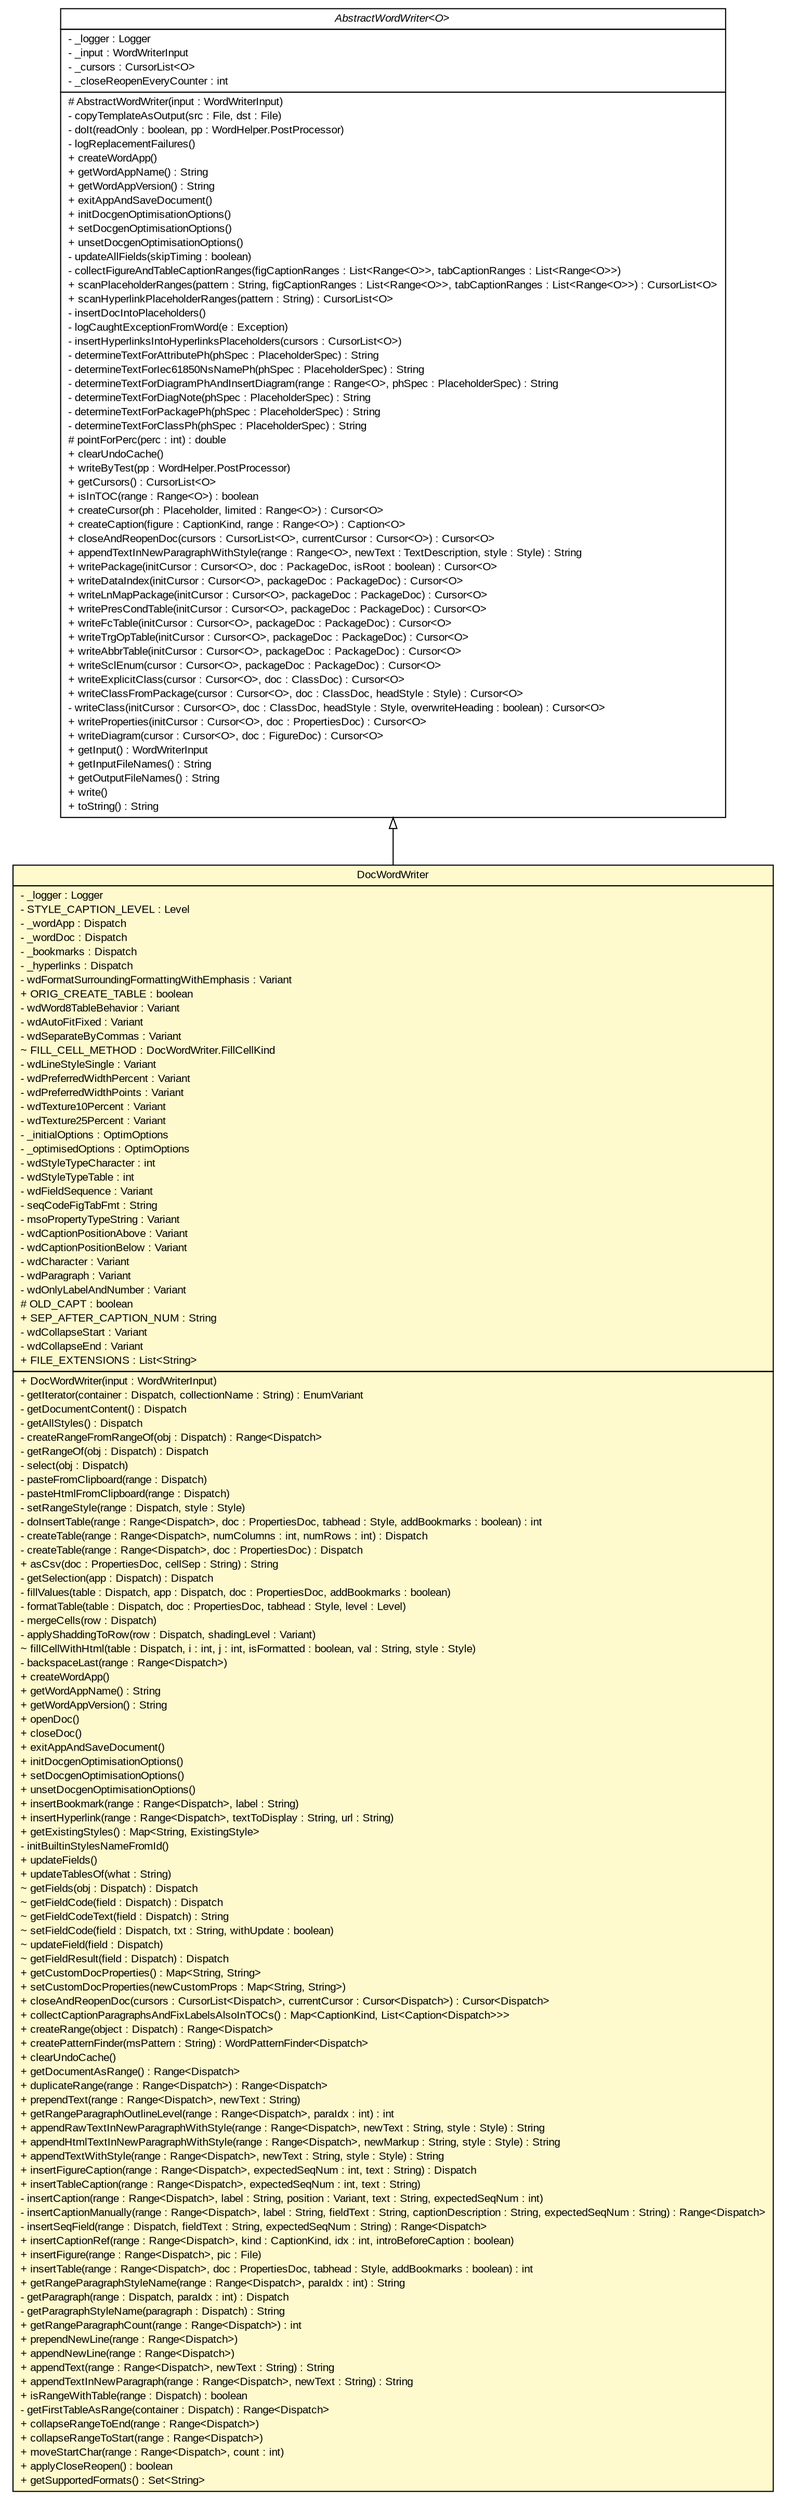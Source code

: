 #!/usr/local/bin/dot
#
# Class diagram 
# Generated by UMLGraph version R5_6_6-6-g3bdff0 (http://www.umlgraph.org/)
#

digraph G {
	edge [fontname="arial",fontsize=10,labelfontname="arial",labelfontsize=10];
	node [fontname="arial",fontsize=10,shape=plaintext];
	nodesep=0.25;
	ranksep=0.5;
	// org.tanjakostic.jcleancim.docgen.writer.word.AbstractWordWriter<O>
	c104595 [label=<<table title="org.tanjakostic.jcleancim.docgen.writer.word.AbstractWordWriter" border="0" cellborder="1" cellspacing="0" cellpadding="2" port="p" href="../AbstractWordWriter.html">
		<tr><td><table border="0" cellspacing="0" cellpadding="1">
<tr><td align="center" balign="center"><font face="Arial Italic"> AbstractWordWriter&lt;O&gt; </font></td></tr>
		</table></td></tr>
		<tr><td><table border="0" cellspacing="0" cellpadding="1">
<tr><td align="left" balign="left"> - _logger : Logger </td></tr>
<tr><td align="left" balign="left"> - _input : WordWriterInput </td></tr>
<tr><td align="left" balign="left"> - _cursors : CursorList&lt;O&gt; </td></tr>
<tr><td align="left" balign="left"> - _closeReopenEveryCounter : int </td></tr>
		</table></td></tr>
		<tr><td><table border="0" cellspacing="0" cellpadding="1">
<tr><td align="left" balign="left"> # AbstractWordWriter(input : WordWriterInput) </td></tr>
<tr><td align="left" balign="left"> - copyTemplateAsOutput(src : File, dst : File) </td></tr>
<tr><td align="left" balign="left"> - doIt(readOnly : boolean, pp : WordHelper.PostProcessor) </td></tr>
<tr><td align="left" balign="left"> - logReplacementFailures() </td></tr>
<tr><td align="left" balign="left"> + createWordApp() </td></tr>
<tr><td align="left" balign="left"> + getWordAppName() : String </td></tr>
<tr><td align="left" balign="left"> + getWordAppVersion() : String </td></tr>
<tr><td align="left" balign="left"> + exitAppAndSaveDocument() </td></tr>
<tr><td align="left" balign="left"> + initDocgenOptimisationOptions() </td></tr>
<tr><td align="left" balign="left"> + setDocgenOptimisationOptions() </td></tr>
<tr><td align="left" balign="left"> + unsetDocgenOptimisationOptions() </td></tr>
<tr><td align="left" balign="left"> - updateAllFields(skipTiming : boolean) </td></tr>
<tr><td align="left" balign="left"> - collectFigureAndTableCaptionRanges(figCaptionRanges : List&lt;Range&lt;O&gt;&gt;, tabCaptionRanges : List&lt;Range&lt;O&gt;&gt;) </td></tr>
<tr><td align="left" balign="left"> + scanPlaceholderRanges(pattern : String, figCaptionRanges : List&lt;Range&lt;O&gt;&gt;, tabCaptionRanges : List&lt;Range&lt;O&gt;&gt;) : CursorList&lt;O&gt; </td></tr>
<tr><td align="left" balign="left"> + scanHyperlinkPlaceholderRanges(pattern : String) : CursorList&lt;O&gt; </td></tr>
<tr><td align="left" balign="left"> - insertDocIntoPlaceholders() </td></tr>
<tr><td align="left" balign="left"> - logCaughtExceptionFromWord(e : Exception) </td></tr>
<tr><td align="left" balign="left"> - insertHyperlinksIntoHyperlinksPlaceholders(cursors : CursorList&lt;O&gt;) </td></tr>
<tr><td align="left" balign="left"> - determineTextForAttributePh(phSpec : PlaceholderSpec) : String </td></tr>
<tr><td align="left" balign="left"> - determineTextForIec61850NsNamePh(phSpec : PlaceholderSpec) : String </td></tr>
<tr><td align="left" balign="left"> - determineTextForDiagramPhAndInsertDiagram(range : Range&lt;O&gt;, phSpec : PlaceholderSpec) : String </td></tr>
<tr><td align="left" balign="left"> - determineTextForDiagNote(phSpec : PlaceholderSpec) : String </td></tr>
<tr><td align="left" balign="left"> - determineTextForPackagePh(phSpec : PlaceholderSpec) : String </td></tr>
<tr><td align="left" balign="left"> - determineTextForClassPh(phSpec : PlaceholderSpec) : String </td></tr>
<tr><td align="left" balign="left"> # pointForPerc(perc : int) : double </td></tr>
<tr><td align="left" balign="left"> + clearUndoCache() </td></tr>
<tr><td align="left" balign="left"> + writeByTest(pp : WordHelper.PostProcessor) </td></tr>
<tr><td align="left" balign="left"> + getCursors() : CursorList&lt;O&gt; </td></tr>
<tr><td align="left" balign="left"> + isInTOC(range : Range&lt;O&gt;) : boolean </td></tr>
<tr><td align="left" balign="left"> + createCursor(ph : Placeholder, limited : Range&lt;O&gt;) : Cursor&lt;O&gt; </td></tr>
<tr><td align="left" balign="left"> + createCaption(figure : CaptionKind, range : Range&lt;O&gt;) : Caption&lt;O&gt; </td></tr>
<tr><td align="left" balign="left"> + closeAndReopenDoc(cursors : CursorList&lt;O&gt;, currentCursor : Cursor&lt;O&gt;) : Cursor&lt;O&gt; </td></tr>
<tr><td align="left" balign="left"> + appendTextInNewParagraphWithStyle(range : Range&lt;O&gt;, newText : TextDescription, style : Style) : String </td></tr>
<tr><td align="left" balign="left"> + writePackage(initCursor : Cursor&lt;O&gt;, doc : PackageDoc, isRoot : boolean) : Cursor&lt;O&gt; </td></tr>
<tr><td align="left" balign="left"> + writeDataIndex(initCursor : Cursor&lt;O&gt;, packageDoc : PackageDoc) : Cursor&lt;O&gt; </td></tr>
<tr><td align="left" balign="left"> + writeLnMapPackage(initCursor : Cursor&lt;O&gt;, packageDoc : PackageDoc) : Cursor&lt;O&gt; </td></tr>
<tr><td align="left" balign="left"> + writePresCondTable(initCursor : Cursor&lt;O&gt;, packageDoc : PackageDoc) : Cursor&lt;O&gt; </td></tr>
<tr><td align="left" balign="left"> + writeFcTable(initCursor : Cursor&lt;O&gt;, packageDoc : PackageDoc) : Cursor&lt;O&gt; </td></tr>
<tr><td align="left" balign="left"> + writeTrgOpTable(initCursor : Cursor&lt;O&gt;, packageDoc : PackageDoc) : Cursor&lt;O&gt; </td></tr>
<tr><td align="left" balign="left"> + writeAbbrTable(initCursor : Cursor&lt;O&gt;, packageDoc : PackageDoc) : Cursor&lt;O&gt; </td></tr>
<tr><td align="left" balign="left"> + writeSclEnum(cursor : Cursor&lt;O&gt;, packageDoc : PackageDoc) : Cursor&lt;O&gt; </td></tr>
<tr><td align="left" balign="left"> + writeExplicitClass(cursor : Cursor&lt;O&gt;, doc : ClassDoc) : Cursor&lt;O&gt; </td></tr>
<tr><td align="left" balign="left"> + writeClassFromPackage(cursor : Cursor&lt;O&gt;, doc : ClassDoc, headStyle : Style) : Cursor&lt;O&gt; </td></tr>
<tr><td align="left" balign="left"> - writeClass(initCursor : Cursor&lt;O&gt;, doc : ClassDoc, headStyle : Style, overwriteHeading : boolean) : Cursor&lt;O&gt; </td></tr>
<tr><td align="left" balign="left"> + writeProperties(initCursor : Cursor&lt;O&gt;, doc : PropertiesDoc) : Cursor&lt;O&gt; </td></tr>
<tr><td align="left" balign="left"> + writeDiagram(cursor : Cursor&lt;O&gt;, doc : FigureDoc) : Cursor&lt;O&gt; </td></tr>
<tr><td align="left" balign="left"> + getInput() : WordWriterInput </td></tr>
<tr><td align="left" balign="left"> + getInputFileNames() : String </td></tr>
<tr><td align="left" balign="left"> + getOutputFileNames() : String </td></tr>
<tr><td align="left" balign="left"> + write() </td></tr>
<tr><td align="left" balign="left"> + toString() : String </td></tr>
		</table></td></tr>
		</table>>, URL="../AbstractWordWriter.html", fontname="arial", fontcolor="black", fontsize=10.0];
	// org.tanjakostic.jcleancim.docgen.writer.word.doc.DocWordWriter
	c104597 [label=<<table title="org.tanjakostic.jcleancim.docgen.writer.word.doc.DocWordWriter" border="0" cellborder="1" cellspacing="0" cellpadding="2" port="p" bgcolor="lemonChiffon" href="./DocWordWriter.html">
		<tr><td><table border="0" cellspacing="0" cellpadding="1">
<tr><td align="center" balign="center"> DocWordWriter </td></tr>
		</table></td></tr>
		<tr><td><table border="0" cellspacing="0" cellpadding="1">
<tr><td align="left" balign="left"> - _logger : Logger </td></tr>
<tr><td align="left" balign="left"> - STYLE_CAPTION_LEVEL : Level </td></tr>
<tr><td align="left" balign="left"> - _wordApp : Dispatch </td></tr>
<tr><td align="left" balign="left"> - _wordDoc : Dispatch </td></tr>
<tr><td align="left" balign="left"> - _bookmarks : Dispatch </td></tr>
<tr><td align="left" balign="left"> - _hyperlinks : Dispatch </td></tr>
<tr><td align="left" balign="left"> - wdFormatSurroundingFormattingWithEmphasis : Variant </td></tr>
<tr><td align="left" balign="left"> + ORIG_CREATE_TABLE : boolean </td></tr>
<tr><td align="left" balign="left"> - wdWord8TableBehavior : Variant </td></tr>
<tr><td align="left" balign="left"> - wdAutoFitFixed : Variant </td></tr>
<tr><td align="left" balign="left"> - wdSeparateByCommas : Variant </td></tr>
<tr><td align="left" balign="left"> ~ FILL_CELL_METHOD : DocWordWriter.FillCellKind </td></tr>
<tr><td align="left" balign="left"> - wdLineStyleSingle : Variant </td></tr>
<tr><td align="left" balign="left"> - wdPreferredWidthPercent : Variant </td></tr>
<tr><td align="left" balign="left"> - wdPreferredWidthPoints : Variant </td></tr>
<tr><td align="left" balign="left"> - wdTexture10Percent : Variant </td></tr>
<tr><td align="left" balign="left"> - wdTexture25Percent : Variant </td></tr>
<tr><td align="left" balign="left"> - _initialOptions : OptimOptions </td></tr>
<tr><td align="left" balign="left"> - _optimisedOptions : OptimOptions </td></tr>
<tr><td align="left" balign="left"> - wdStyleTypeCharacter : int </td></tr>
<tr><td align="left" balign="left"> - wdStyleTypeTable : int </td></tr>
<tr><td align="left" balign="left"> - wdFieldSequence : Variant </td></tr>
<tr><td align="left" balign="left"> - seqCodeFigTabFmt : String </td></tr>
<tr><td align="left" balign="left"> - msoPropertyTypeString : Variant </td></tr>
<tr><td align="left" balign="left"> - wdCaptionPositionAbove : Variant </td></tr>
<tr><td align="left" balign="left"> - wdCaptionPositionBelow : Variant </td></tr>
<tr><td align="left" balign="left"> - wdCharacter : Variant </td></tr>
<tr><td align="left" balign="left"> - wdParagraph : Variant </td></tr>
<tr><td align="left" balign="left"> - wdOnlyLabelAndNumber : Variant </td></tr>
<tr><td align="left" balign="left"> # OLD_CAPT : boolean </td></tr>
<tr><td align="left" balign="left"> + SEP_AFTER_CAPTION_NUM : String </td></tr>
<tr><td align="left" balign="left"> - wdCollapseStart : Variant </td></tr>
<tr><td align="left" balign="left"> - wdCollapseEnd : Variant </td></tr>
<tr><td align="left" balign="left"> + FILE_EXTENSIONS : List&lt;String&gt; </td></tr>
		</table></td></tr>
		<tr><td><table border="0" cellspacing="0" cellpadding="1">
<tr><td align="left" balign="left"> + DocWordWriter(input : WordWriterInput) </td></tr>
<tr><td align="left" balign="left"> - getIterator(container : Dispatch, collectionName : String) : EnumVariant </td></tr>
<tr><td align="left" balign="left"> - getDocumentContent() : Dispatch </td></tr>
<tr><td align="left" balign="left"> - getAllStyles() : Dispatch </td></tr>
<tr><td align="left" balign="left"> - createRangeFromRangeOf(obj : Dispatch) : Range&lt;Dispatch&gt; </td></tr>
<tr><td align="left" balign="left"> - getRangeOf(obj : Dispatch) : Dispatch </td></tr>
<tr><td align="left" balign="left"> - select(obj : Dispatch) </td></tr>
<tr><td align="left" balign="left"> - pasteFromClipboard(range : Dispatch) </td></tr>
<tr><td align="left" balign="left"> - pasteHtmlFromClipboard(range : Dispatch) </td></tr>
<tr><td align="left" balign="left"> - setRangeStyle(range : Dispatch, style : Style) </td></tr>
<tr><td align="left" balign="left"> - doInsertTable(range : Range&lt;Dispatch&gt;, doc : PropertiesDoc, tabhead : Style, addBookmarks : boolean) : int </td></tr>
<tr><td align="left" balign="left"> - createTable(range : Range&lt;Dispatch&gt;, numColumns : int, numRows : int) : Dispatch </td></tr>
<tr><td align="left" balign="left"> - createTable(range : Range&lt;Dispatch&gt;, doc : PropertiesDoc) : Dispatch </td></tr>
<tr><td align="left" balign="left"> + asCsv(doc : PropertiesDoc, cellSep : String) : String </td></tr>
<tr><td align="left" balign="left"> - getSelection(app : Dispatch) : Dispatch </td></tr>
<tr><td align="left" balign="left"> - fillValues(table : Dispatch, app : Dispatch, doc : PropertiesDoc, addBookmarks : boolean) </td></tr>
<tr><td align="left" balign="left"> - formatTable(table : Dispatch, doc : PropertiesDoc, tabhead : Style, level : Level) </td></tr>
<tr><td align="left" balign="left"> - mergeCells(row : Dispatch) </td></tr>
<tr><td align="left" balign="left"> - applyShaddingToRow(row : Dispatch, shadingLevel : Variant) </td></tr>
<tr><td align="left" balign="left"> ~ fillCellWithHtml(table : Dispatch, i : int, j : int, isFormatted : boolean, val : String, style : Style) </td></tr>
<tr><td align="left" balign="left"> - backspaceLast(range : Range&lt;Dispatch&gt;) </td></tr>
<tr><td align="left" balign="left"> + createWordApp() </td></tr>
<tr><td align="left" balign="left"> + getWordAppName() : String </td></tr>
<tr><td align="left" balign="left"> + getWordAppVersion() : String </td></tr>
<tr><td align="left" balign="left"> + openDoc() </td></tr>
<tr><td align="left" balign="left"> + closeDoc() </td></tr>
<tr><td align="left" balign="left"> + exitAppAndSaveDocument() </td></tr>
<tr><td align="left" balign="left"> + initDocgenOptimisationOptions() </td></tr>
<tr><td align="left" balign="left"> + setDocgenOptimisationOptions() </td></tr>
<tr><td align="left" balign="left"> + unsetDocgenOptimisationOptions() </td></tr>
<tr><td align="left" balign="left"> + insertBookmark(range : Range&lt;Dispatch&gt;, label : String) </td></tr>
<tr><td align="left" balign="left"> + insertHyperlink(range : Range&lt;Dispatch&gt;, textToDisplay : String, url : String) </td></tr>
<tr><td align="left" balign="left"> + getExistingStyles() : Map&lt;String, ExistingStyle&gt; </td></tr>
<tr><td align="left" balign="left"> - initBuiltinStylesNameFromId() </td></tr>
<tr><td align="left" balign="left"> + updateFields() </td></tr>
<tr><td align="left" balign="left"> + updateTablesOf(what : String) </td></tr>
<tr><td align="left" balign="left"> ~ getFields(obj : Dispatch) : Dispatch </td></tr>
<tr><td align="left" balign="left"> ~ getFieldCode(field : Dispatch) : Dispatch </td></tr>
<tr><td align="left" balign="left"> ~ getFieldCodeText(field : Dispatch) : String </td></tr>
<tr><td align="left" balign="left"> ~ setFieldCode(field : Dispatch, txt : String, withUpdate : boolean) </td></tr>
<tr><td align="left" balign="left"> ~ updateField(field : Dispatch) </td></tr>
<tr><td align="left" balign="left"> ~ getFieldResult(field : Dispatch) : Dispatch </td></tr>
<tr><td align="left" balign="left"> + getCustomDocProperties() : Map&lt;String, String&gt; </td></tr>
<tr><td align="left" balign="left"> + setCustomDocProperties(newCustomProps : Map&lt;String, String&gt;) </td></tr>
<tr><td align="left" balign="left"> + closeAndReopenDoc(cursors : CursorList&lt;Dispatch&gt;, currentCursor : Cursor&lt;Dispatch&gt;) : Cursor&lt;Dispatch&gt; </td></tr>
<tr><td align="left" balign="left"> + collectCaptionParagraphsAndFixLabelsAlsoInTOCs() : Map&lt;CaptionKind, List&lt;Caption&lt;Dispatch&gt;&gt;&gt; </td></tr>
<tr><td align="left" balign="left"> + createRange(object : Dispatch) : Range&lt;Dispatch&gt; </td></tr>
<tr><td align="left" balign="left"> + createPatternFinder(msPattern : String) : WordPatternFinder&lt;Dispatch&gt; </td></tr>
<tr><td align="left" balign="left"> + clearUndoCache() </td></tr>
<tr><td align="left" balign="left"> + getDocumentAsRange() : Range&lt;Dispatch&gt; </td></tr>
<tr><td align="left" balign="left"> + duplicateRange(range : Range&lt;Dispatch&gt;) : Range&lt;Dispatch&gt; </td></tr>
<tr><td align="left" balign="left"> + prependText(range : Range&lt;Dispatch&gt;, newText : String) </td></tr>
<tr><td align="left" balign="left"> + getRangeParagraphOutlineLevel(range : Range&lt;Dispatch&gt;, paraIdx : int) : int </td></tr>
<tr><td align="left" balign="left"> + appendRawTextInNewParagraphWithStyle(range : Range&lt;Dispatch&gt;, newText : String, style : Style) : String </td></tr>
<tr><td align="left" balign="left"> + appendHtmlTextInNewParagraphWithStyle(range : Range&lt;Dispatch&gt;, newMarkup : String, style : Style) : String </td></tr>
<tr><td align="left" balign="left"> + appendTextWithStyle(range : Range&lt;Dispatch&gt;, newText : String, style : Style) : String </td></tr>
<tr><td align="left" balign="left"> + insertFigureCaption(range : Range&lt;Dispatch&gt;, expectedSeqNum : int, text : String) : Dispatch </td></tr>
<tr><td align="left" balign="left"> + insertTableCaption(range : Range&lt;Dispatch&gt;, expectedSeqNum : int, text : String) </td></tr>
<tr><td align="left" balign="left"> - insertCaption(range : Range&lt;Dispatch&gt;, label : String, position : Variant, text : String, expectedSeqNum : int) </td></tr>
<tr><td align="left" balign="left"> - insertCaptionManually(range : Range&lt;Dispatch&gt;, label : String, fieldText : String, captionDescription : String, expectedSeqNum : String) : Range&lt;Dispatch&gt; </td></tr>
<tr><td align="left" balign="left"> - insertSeqField(range : Dispatch, fieldText : String, expectedSeqNum : String) : Range&lt;Dispatch&gt; </td></tr>
<tr><td align="left" balign="left"> + insertCaptionRef(range : Range&lt;Dispatch&gt;, kind : CaptionKind, idx : int, introBeforeCaption : boolean) </td></tr>
<tr><td align="left" balign="left"> + insertFigure(range : Range&lt;Dispatch&gt;, pic : File) </td></tr>
<tr><td align="left" balign="left"> + insertTable(range : Range&lt;Dispatch&gt;, doc : PropertiesDoc, tabhead : Style, addBookmarks : boolean) : int </td></tr>
<tr><td align="left" balign="left"> + getRangeParagraphStyleName(range : Range&lt;Dispatch&gt;, paraIdx : int) : String </td></tr>
<tr><td align="left" balign="left"> - getParagraph(range : Dispatch, paraIdx : int) : Dispatch </td></tr>
<tr><td align="left" balign="left"> - getParagraphStyleName(paragraph : Dispatch) : String </td></tr>
<tr><td align="left" balign="left"> + getRangeParagraphCount(range : Range&lt;Dispatch&gt;) : int </td></tr>
<tr><td align="left" balign="left"> + prependNewLine(range : Range&lt;Dispatch&gt;) </td></tr>
<tr><td align="left" balign="left"> + appendNewLine(range : Range&lt;Dispatch&gt;) </td></tr>
<tr><td align="left" balign="left"> + appendText(range : Range&lt;Dispatch&gt;, newText : String) : String </td></tr>
<tr><td align="left" balign="left"> + appendTextInNewParagraph(range : Range&lt;Dispatch&gt;, newText : String) : String </td></tr>
<tr><td align="left" balign="left"> + isRangeWithTable(range : Dispatch) : boolean </td></tr>
<tr><td align="left" balign="left"> - getFirstTableAsRange(container : Dispatch) : Range&lt;Dispatch&gt; </td></tr>
<tr><td align="left" balign="left"> + collapseRangeToEnd(range : Range&lt;Dispatch&gt;) </td></tr>
<tr><td align="left" balign="left"> + collapseRangeToStart(range : Range&lt;Dispatch&gt;) </td></tr>
<tr><td align="left" balign="left"> + moveStartChar(range : Range&lt;Dispatch&gt;, count : int) </td></tr>
<tr><td align="left" balign="left"> + applyCloseReopen() : boolean </td></tr>
<tr><td align="left" balign="left"> + getSupportedFormats() : Set&lt;String&gt; </td></tr>
		</table></td></tr>
		</table>>, URL="./DocWordWriter.html", fontname="arial", fontcolor="black", fontsize=10.0];
	//org.tanjakostic.jcleancim.docgen.writer.word.doc.DocWordWriter extends org.tanjakostic.jcleancim.docgen.writer.word.AbstractWordWriter<com.jacob.com.Dispatch>
	c104595:p -> c104597:p [dir=back,arrowtail=empty];
}

